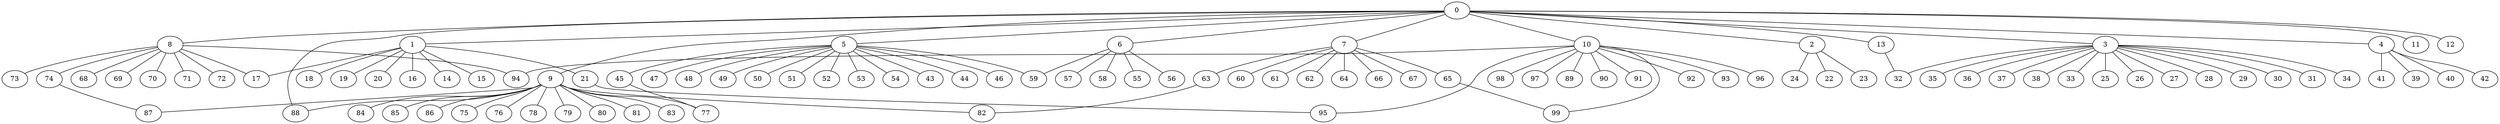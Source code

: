 
graph graphname {
    0 -- 1
0 -- 2
0 -- 3
0 -- 4
0 -- 5
0 -- 6
0 -- 7
0 -- 8
0 -- 9
0 -- 10
0 -- 11
0 -- 12
0 -- 13
0 -- 88
1 -- 14
1 -- 15
1 -- 16
1 -- 17
1 -- 18
1 -- 19
1 -- 20
1 -- 21
2 -- 24
2 -- 22
2 -- 23
3 -- 32
3 -- 34
3 -- 35
3 -- 36
3 -- 37
3 -- 38
3 -- 33
3 -- 25
3 -- 26
3 -- 27
3 -- 28
3 -- 29
3 -- 30
3 -- 31
4 -- 40
4 -- 42
4 -- 41
4 -- 39
5 -- 43
5 -- 44
5 -- 45
5 -- 46
5 -- 47
5 -- 48
5 -- 49
5 -- 50
5 -- 51
5 -- 52
5 -- 53
5 -- 54
5 -- 59
6 -- 55
6 -- 56
6 -- 57
6 -- 58
6 -- 59
7 -- 64
7 -- 66
7 -- 67
7 -- 65
7 -- 60
7 -- 61
7 -- 62
7 -- 63
8 -- 68
8 -- 69
8 -- 70
8 -- 71
8 -- 72
8 -- 73
8 -- 74
8 -- 94
8 -- 17
9 -- 75
9 -- 76
9 -- 77
9 -- 78
9 -- 79
9 -- 80
9 -- 81
9 -- 82
9 -- 83
9 -- 84
9 -- 85
9 -- 86
9 -- 87
9 -- 88
10 -- 96
10 -- 98
10 -- 99
10 -- 97
10 -- 89
10 -- 90
10 -- 91
10 -- 92
10 -- 93
10 -- 94
10 -- 95
13 -- 32
21 -- 95
45 -- 77
63 -- 82
65 -- 99
74 -- 87

}
